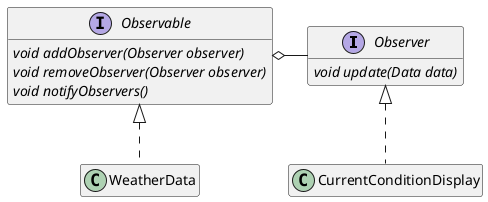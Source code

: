@startuml
interface Observer {
    {abstract} void update(Data data)
}

interface Observable {
    {abstract} void addObserver(Observer observer)
    {abstract} void removeObserver(Observer observer)
    {abstract} void notifyObservers()
}

class CurrentConditionDisplay implements Observer
class WeatherData implements Observable

Observable o- Observer

hide empty members
@enduml